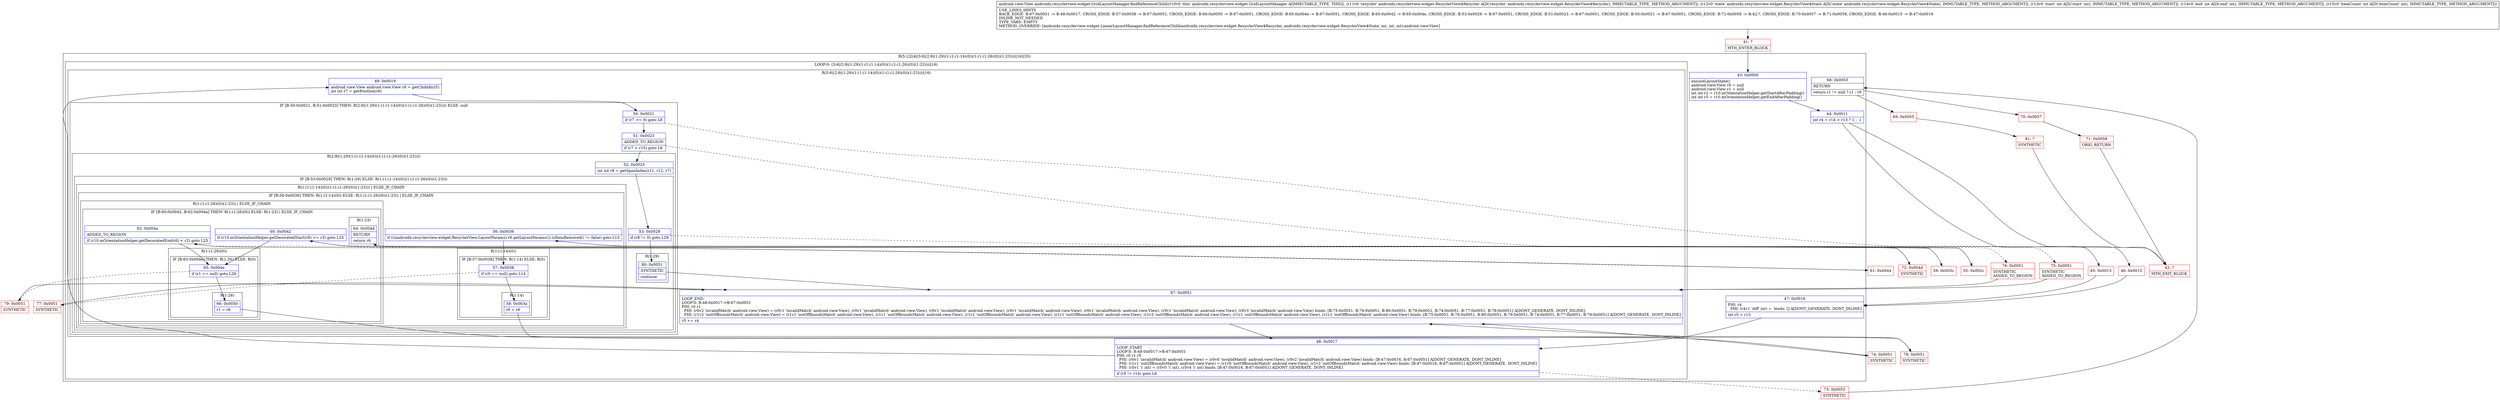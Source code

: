 digraph "CFG forandroidx.recyclerview.widget.GridLayoutManager.findReferenceChild(Landroidx\/recyclerview\/widget\/RecyclerView$Recycler;Landroidx\/recyclerview\/widget\/RecyclerView$State;III)Landroid\/view\/View;" {
subgraph cluster_Region_1309128494 {
label = "R(5:1|2|4|(3:6|(2:9|(1:29)(1:(1:(1:14)(0))(1:(1:(1:26)(0))(1:23))))|16)|33)";
node [shape=record,color=blue];
Node_43 [shape=record,label="{43\:\ 0x0000|ensureLayoutState()\landroid.view.View r0 = null\landroid.view.View r1 = null\lint int r2 = r10.mOrientationHelper.getStartAfterPadding()\lint int r3 = r10.mOrientationHelper.getEndAfterPadding()\l}"];
Node_44 [shape=record,label="{44\:\ 0x0011|int r4 = r14 \> r13 ? 1 : \-1\l}"];
Node_47 [shape=record,label="{47\:\ 0x0016|PHI: r4 \l  PHI: (r4v1 'diff' int) =  binds: [] A[DONT_GENERATE, DONT_INLINE]\l|int r5 = r13\l}"];
subgraph cluster_LoopRegion_1183135801 {
label = "LOOP:0: (3:6|(2:9|(1:29)(1:(1:(1:14)(0))(1:(1:(1:26)(0))(1:23))))|16)";
node [shape=record,color=blue];
Node_48 [shape=record,label="{48\:\ 0x0017|LOOP_START\lLOOP:0: B:48:0x0017\-\>B:67:0x0051\lPHI: r0 r1 r5 \l  PHI: (r0v1 'invalidMatch' android.view.View) = (r0v0 'invalidMatch' android.view.View), (r0v2 'invalidMatch' android.view.View) binds: [B:47:0x0016, B:67:0x0051] A[DONT_GENERATE, DONT_INLINE]\l  PHI: (r1v1 'outOfBoundsMatch' android.view.View) = (r1v0 'outOfBoundsMatch' android.view.View), (r1v2 'outOfBoundsMatch' android.view.View) binds: [B:47:0x0016, B:67:0x0051] A[DONT_GENERATE, DONT_INLINE]\l  PHI: (r5v1 'i' int) = (r5v0 'i' int), (r5v4 'i' int) binds: [B:47:0x0016, B:67:0x0051] A[DONT_GENERATE, DONT_INLINE]\l|if (r5 != r14) goto L6\l}"];
subgraph cluster_Region_273128449 {
label = "R(3:6|(2:9|(1:29)(1:(1:(1:14)(0))(1:(1:(1:26)(0))(1:23))))|16)";
node [shape=record,color=blue];
Node_49 [shape=record,label="{49\:\ 0x0019|android.view.View android.view.View r6 = getChildAt(r5)\lint int r7 = getPosition(r6)\l}"];
subgraph cluster_IfRegion_1168547465 {
label = "IF [B:50:0x0021, B:51:0x0023] THEN: R(2:9|(1:29)(1:(1:(1:14)(0))(1:(1:(1:26)(0))(1:23)))) ELSE: null";
node [shape=record,color=blue];
Node_50 [shape=record,label="{50\:\ 0x0021|if (r7 \>= 0) goto L8\l}"];
Node_51 [shape=record,label="{51\:\ 0x0023|ADDED_TO_REGION\l|if (r7 \< r15) goto L9\l}"];
subgraph cluster_Region_1772991912 {
label = "R(2:9|(1:29)(1:(1:(1:14)(0))(1:(1:(1:26)(0))(1:23))))";
node [shape=record,color=blue];
Node_52 [shape=record,label="{52\:\ 0x0025|int int r8 = getSpanIndex(r11, r12, r7)\l}"];
subgraph cluster_IfRegion_1922974416 {
label = "IF [B:53:0x0029] THEN: R(1:29) ELSE: R(1:(1:(1:14)(0))(1:(1:(1:26)(0))(1:23)))";
node [shape=record,color=blue];
Node_53 [shape=record,label="{53\:\ 0x0029|if (r8 != 0) goto L29\l}"];
subgraph cluster_Region_917407543 {
label = "R(1:29)";
node [shape=record,color=blue];
Node_80 [shape=record,label="{80\:\ 0x0051|SYNTHETIC\l|continue\l}"];
}
subgraph cluster_Region_210066070 {
label = "R(1:(1:(1:14)(0))(1:(1:(1:26)(0))(1:23))) | ELSE_IF_CHAIN\l";
node [shape=record,color=blue];
subgraph cluster_IfRegion_1593354783 {
label = "IF [B:56:0x0036] THEN: R(1:(1:14)(0)) ELSE: R(1:(1:(1:26)(0))(1:23)) | ELSE_IF_CHAIN\l";
node [shape=record,color=blue];
Node_56 [shape=record,label="{56\:\ 0x0036|if (((androidx.recyclerview.widget.RecyclerView.LayoutParams) r6.getLayoutParams()).isItemRemoved() != false) goto L13\l}"];
subgraph cluster_Region_1891996678 {
label = "R(1:(1:14)(0))";
node [shape=record,color=blue];
subgraph cluster_IfRegion_156765549 {
label = "IF [B:57:0x0038] THEN: R(1:14) ELSE: R(0)";
node [shape=record,color=blue];
Node_57 [shape=record,label="{57\:\ 0x0038|if (r0 == null) goto L14\l}"];
subgraph cluster_Region_289494993 {
label = "R(1:14)";
node [shape=record,color=blue];
Node_58 [shape=record,label="{58\:\ 0x003a|r0 = r6\l}"];
}
subgraph cluster_Region_341163368 {
label = "R(0)";
node [shape=record,color=blue];
}
}
}
subgraph cluster_Region_1442846698 {
label = "R(1:(1:(1:26)(0))(1:23)) | ELSE_IF_CHAIN\l";
node [shape=record,color=blue];
subgraph cluster_IfRegion_268398542 {
label = "IF [B:60:0x0042, B:62:0x004a] THEN: R(1:(1:26)(0)) ELSE: R(1:23) | ELSE_IF_CHAIN\l";
node [shape=record,color=blue];
Node_60 [shape=record,label="{60\:\ 0x0042|if (r10.mOrientationHelper.getDecoratedStart(r6) \>= r3) goto L25\l}"];
Node_62 [shape=record,label="{62\:\ 0x004a|ADDED_TO_REGION\l|if (r10.mOrientationHelper.getDecoratedEnd(r6) \< r2) goto L25\l}"];
subgraph cluster_Region_1886893654 {
label = "R(1:(1:26)(0))";
node [shape=record,color=blue];
subgraph cluster_IfRegion_337333571 {
label = "IF [B:65:0x004e] THEN: R(1:26) ELSE: R(0)";
node [shape=record,color=blue];
Node_65 [shape=record,label="{65\:\ 0x004e|if (r1 == null) goto L26\l}"];
subgraph cluster_Region_1742092368 {
label = "R(1:26)";
node [shape=record,color=blue];
Node_66 [shape=record,label="{66\:\ 0x0050|r1 = r6\l}"];
}
subgraph cluster_Region_743336442 {
label = "R(0)";
node [shape=record,color=blue];
}
}
}
subgraph cluster_Region_713899793 {
label = "R(1:23)";
node [shape=record,color=blue];
Node_64 [shape=record,label="{64\:\ 0x004d|RETURN\l|return r6\l}"];
}
}
}
}
}
}
}
}
Node_67 [shape=record,label="{67\:\ 0x0051|LOOP_END\lLOOP:0: B:48:0x0017\-\>B:67:0x0051\lPHI: r0 r1 \l  PHI: (r0v2 'invalidMatch' android.view.View) = (r0v1 'invalidMatch' android.view.View), (r0v1 'invalidMatch' android.view.View), (r0v1 'invalidMatch' android.view.View), (r0v1 'invalidMatch' android.view.View), (r0v1 'invalidMatch' android.view.View), (r0v1 'invalidMatch' android.view.View), (r0v3 'invalidMatch' android.view.View) binds: [B:75:0x0051, B:76:0x0051, B:80:0x0051, B:79:0x0051, B:74:0x0051, B:77:0x0051, B:78:0x0051] A[DONT_GENERATE, DONT_INLINE]\l  PHI: (r1v2 'outOfBoundsMatch' android.view.View) = (r1v1 'outOfBoundsMatch' android.view.View), (r1v1 'outOfBoundsMatch' android.view.View), (r1v1 'outOfBoundsMatch' android.view.View), (r1v1 'outOfBoundsMatch' android.view.View), (r1v3 'outOfBoundsMatch' android.view.View), (r1v1 'outOfBoundsMatch' android.view.View), (r1v1 'outOfBoundsMatch' android.view.View) binds: [B:75:0x0051, B:76:0x0051, B:80:0x0051, B:79:0x0051, B:74:0x0051, B:77:0x0051, B:78:0x0051] A[DONT_GENERATE, DONT_INLINE]\l|r5 += r4\l}"];
}
}
Node_68 [shape=record,label="{68\:\ 0x0053|RETURN\l|return r1 != null ? r1 : r0\l}"];
}
Node_41 [shape=record,color=red,label="{41\:\ ?|MTH_ENTER_BLOCK\l}"];
Node_45 [shape=record,color=red,label="{45\:\ 0x0013}"];
Node_55 [shape=record,color=red,label="{55\:\ 0x002c}"];
Node_78 [shape=record,color=red,label="{78\:\ 0x0051|SYNTHETIC\l}"];
Node_77 [shape=record,color=red,label="{77\:\ 0x0051|SYNTHETIC\l}"];
Node_59 [shape=record,color=red,label="{59\:\ 0x003c}"];
Node_61 [shape=record,color=red,label="{61\:\ 0x0044}"];
Node_72 [shape=record,color=red,label="{72\:\ 0x004d|SYNTHETIC\l}"];
Node_42 [shape=record,color=red,label="{42\:\ ?|MTH_EXIT_BLOCK\l}"];
Node_74 [shape=record,color=red,label="{74\:\ 0x0051|SYNTHETIC\l}"];
Node_79 [shape=record,color=red,label="{79\:\ 0x0051|SYNTHETIC\l}"];
Node_76 [shape=record,color=red,label="{76\:\ 0x0051|SYNTHETIC\lADDED_TO_REGION\l}"];
Node_75 [shape=record,color=red,label="{75\:\ 0x0051|SYNTHETIC\lADDED_TO_REGION\l}"];
Node_73 [shape=record,color=red,label="{73\:\ 0x0053|SYNTHETIC\l}"];
Node_69 [shape=record,color=red,label="{69\:\ 0x0055}"];
Node_81 [shape=record,color=red,label="{81\:\ ?|SYNTHETIC\l}"];
Node_70 [shape=record,color=red,label="{70\:\ 0x0057}"];
Node_71 [shape=record,color=red,label="{71\:\ 0x0058|ORIG_RETURN\l}"];
Node_46 [shape=record,color=red,label="{46\:\ 0x0015}"];
MethodNode[shape=record,label="{android.view.View androidx.recyclerview.widget.GridLayoutManager.findReferenceChild((r10v0 'this' androidx.recyclerview.widget.GridLayoutManager A[IMMUTABLE_TYPE, THIS]), (r11v0 'recycler' androidx.recyclerview.widget.RecyclerView$Recycler A[D('recycler' androidx.recyclerview.widget.RecyclerView$Recycler), IMMUTABLE_TYPE, METHOD_ARGUMENT]), (r12v0 'state' androidx.recyclerview.widget.RecyclerView$State A[D('state' androidx.recyclerview.widget.RecyclerView$State), IMMUTABLE_TYPE, METHOD_ARGUMENT]), (r13v0 'start' int A[D('start' int), IMMUTABLE_TYPE, METHOD_ARGUMENT]), (r14v0 'end' int A[D('end' int), IMMUTABLE_TYPE, METHOD_ARGUMENT]), (r15v0 'itemCount' int A[D('itemCount' int), IMMUTABLE_TYPE, METHOD_ARGUMENT]))  | USE_LINES_HINTS\lBACK_EDGE: B:67:0x0051 \-\> B:48:0x0017, CROSS_EDGE: B:57:0x0038 \-\> B:67:0x0051, CROSS_EDGE: B:66:0x0050 \-\> B:67:0x0051, CROSS_EDGE: B:65:0x004e \-\> B:67:0x0051, CROSS_EDGE: B:60:0x0042 \-\> B:65:0x004e, CROSS_EDGE: B:53:0x0029 \-\> B:67:0x0051, CROSS_EDGE: B:51:0x0023 \-\> B:67:0x0051, CROSS_EDGE: B:50:0x0021 \-\> B:67:0x0051, CROSS_EDGE: B:71:0x0058 \-\> B:42:?, CROSS_EDGE: B:70:0x0057 \-\> B:71:0x0058, CROSS_EDGE: B:46:0x0015 \-\> B:47:0x0016\lINLINE_NOT_NEEDED\lTYPE_VARS: EMPTY\lMETHOD_OVERRIDE: [androidx.recyclerview.widget.LinearLayoutManager.findReferenceChild(androidx.recyclerview.widget.RecyclerView$Recycler, androidx.recyclerview.widget.RecyclerView$State, int, int, int):android.view.View]\l}"];
MethodNode -> Node_41;Node_43 -> Node_44;
Node_44 -> Node_45;
Node_44 -> Node_46;
Node_47 -> Node_48;
Node_48 -> Node_49;
Node_48 -> Node_73[style=dashed];
Node_49 -> Node_50;
Node_50 -> Node_51;
Node_50 -> Node_75[style=dashed];
Node_51 -> Node_52;
Node_51 -> Node_76[style=dashed];
Node_52 -> Node_53;
Node_53 -> Node_55[style=dashed];
Node_53 -> Node_80;
Node_80 -> Node_67;
Node_56 -> Node_57;
Node_56 -> Node_59[style=dashed];
Node_57 -> Node_58;
Node_57 -> Node_77[style=dashed];
Node_58 -> Node_78;
Node_60 -> Node_61[style=dashed];
Node_60 -> Node_65;
Node_62 -> Node_65;
Node_62 -> Node_72[style=dashed];
Node_65 -> Node_66;
Node_65 -> Node_79[style=dashed];
Node_66 -> Node_74;
Node_64 -> Node_42;
Node_67 -> Node_48;
Node_68 -> Node_69;
Node_68 -> Node_70;
Node_41 -> Node_43;
Node_45 -> Node_47;
Node_55 -> Node_56;
Node_78 -> Node_67;
Node_77 -> Node_67;
Node_59 -> Node_60;
Node_61 -> Node_62;
Node_72 -> Node_64;
Node_74 -> Node_67;
Node_79 -> Node_67;
Node_76 -> Node_67;
Node_75 -> Node_67;
Node_73 -> Node_68;
Node_69 -> Node_81;
Node_81 -> Node_42;
Node_70 -> Node_71;
Node_71 -> Node_42;
Node_46 -> Node_47;
}

